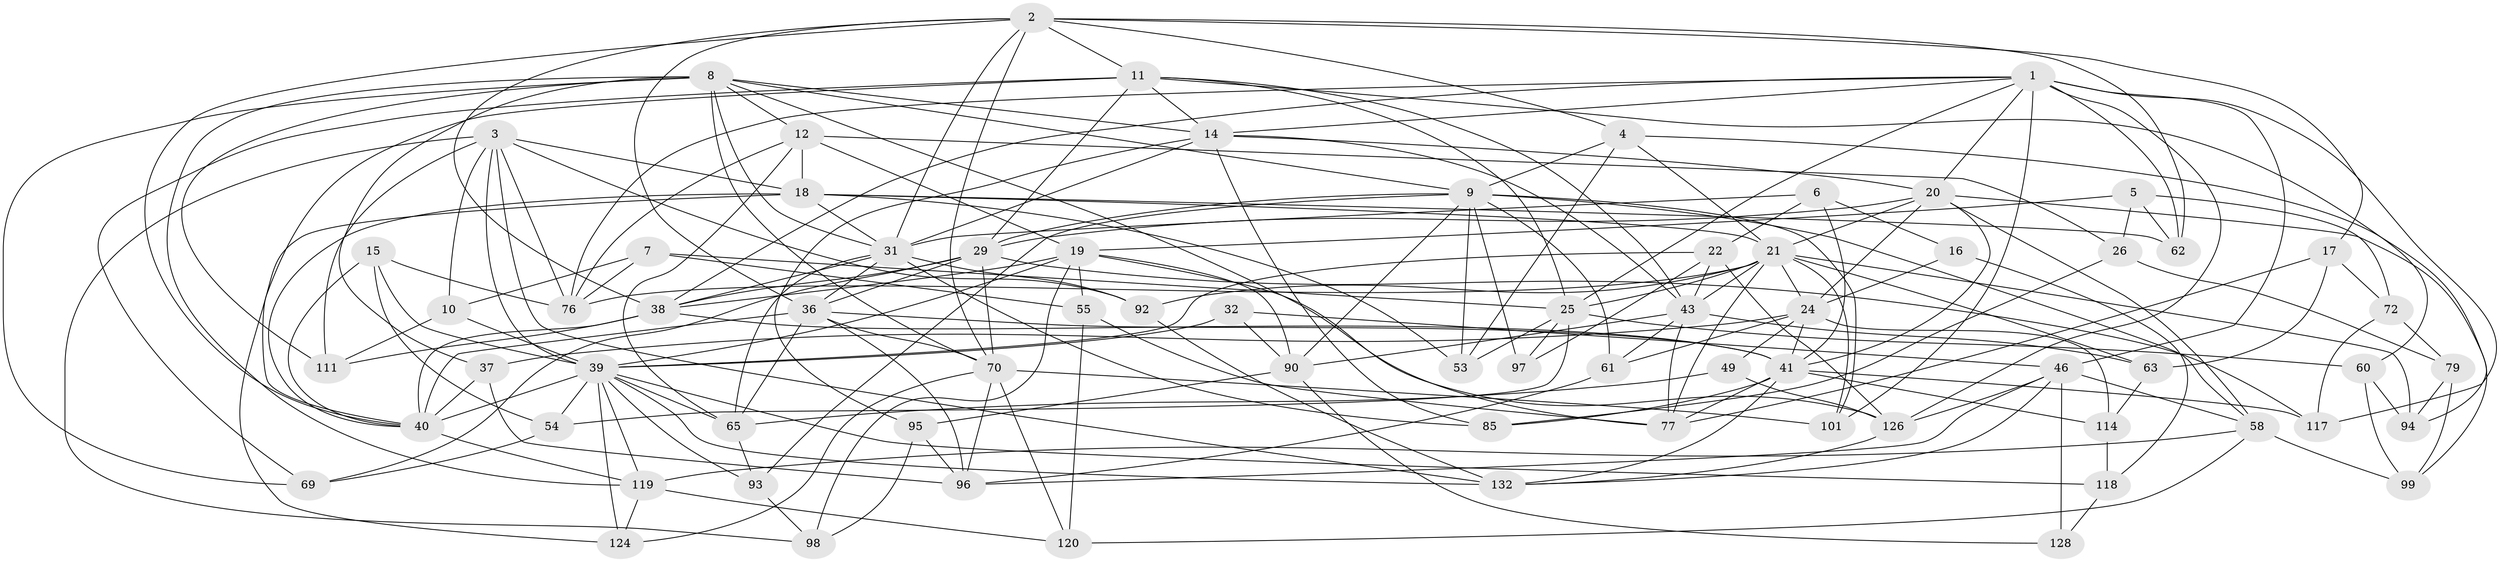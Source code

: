 // original degree distribution, {4: 1.0}
// Generated by graph-tools (version 1.1) at 2025/16/03/09/25 04:16:12]
// undirected, 72 vertices, 209 edges
graph export_dot {
graph [start="1"]
  node [color=gray90,style=filled];
  1 [super="+64+91+23"];
  2 [super="+108+13"];
  3 [super="+48"];
  4 [super="+67"];
  5;
  6;
  7;
  8 [super="+30+71+131"];
  9 [super="+115+42"];
  10;
  11 [super="+80+122"];
  12 [super="+127"];
  14 [super="+89+129"];
  15;
  16;
  17;
  18 [super="+100+33"];
  19 [super="+57+47"];
  20 [super="+51+137"];
  21 [super="+102+88+87"];
  22 [super="+28"];
  24 [super="+34+78"];
  25 [super="+27"];
  26;
  29 [super="+35"];
  31 [super="+83+130"];
  32;
  36 [super="+59+68"];
  37;
  38 [super="+75+81"];
  39 [super="+66+86+56"];
  40 [super="+104+52"];
  41 [super="+142+50"];
  43 [super="+136+45"];
  46 [super="+103+138"];
  49;
  53;
  54;
  55;
  58 [super="+106"];
  60;
  61;
  62;
  63;
  65 [super="+73"];
  69;
  70 [super="+82"];
  72;
  76 [super="+134"];
  77 [super="+133"];
  79;
  85;
  90 [super="+110"];
  92;
  93;
  94;
  95;
  96 [super="+112"];
  97;
  98;
  99;
  101;
  111;
  114;
  117;
  118;
  119 [super="+121"];
  120;
  124;
  126 [super="+141"];
  128;
  132 [super="+139"];
  1 -- 126;
  1 -- 101;
  1 -- 117;
  1 -- 76;
  1 -- 20;
  1 -- 38;
  1 -- 46;
  1 -- 25;
  1 -- 62;
  1 -- 14;
  2 -- 62;
  2 -- 40;
  2 -- 38;
  2 -- 4 [weight=2];
  2 -- 17;
  2 -- 36;
  2 -- 31;
  2 -- 11;
  2 -- 70;
  3 -- 111;
  3 -- 76;
  3 -- 98;
  3 -- 132;
  3 -- 10;
  3 -- 92;
  3 -- 18;
  3 -- 39;
  4 -- 53;
  4 -- 21;
  4 -- 9;
  4 -- 94;
  5 -- 62;
  5 -- 26;
  5 -- 72;
  5 -- 19;
  6 -- 16;
  6 -- 22;
  6 -- 41;
  6 -- 31;
  7 -- 10;
  7 -- 55;
  7 -- 25;
  7 -- 76;
  8 -- 12;
  8 -- 70;
  8 -- 14;
  8 -- 119;
  8 -- 37;
  8 -- 69;
  8 -- 9;
  8 -- 31;
  8 -- 77;
  8 -- 111;
  9 -- 90;
  9 -- 101;
  9 -- 29;
  9 -- 97;
  9 -- 61;
  9 -- 53;
  9 -- 58;
  9 -- 93;
  10 -- 111;
  10 -- 39;
  11 -- 60;
  11 -- 40;
  11 -- 69;
  11 -- 43;
  11 -- 14;
  11 -- 29;
  11 -- 25;
  12 -- 76;
  12 -- 26;
  12 -- 65;
  12 -- 18;
  12 -- 19;
  14 -- 85;
  14 -- 95;
  14 -- 31;
  14 -- 43;
  14 -- 20;
  15 -- 76;
  15 -- 54;
  15 -- 40;
  15 -- 39;
  16 -- 24 [weight=2];
  16 -- 118;
  17 -- 72;
  17 -- 63;
  17 -- 77;
  18 -- 53;
  18 -- 21;
  18 -- 40;
  18 -- 62;
  18 -- 31;
  18 -- 124;
  19 -- 126;
  19 -- 38;
  19 -- 55;
  19 -- 39;
  19 -- 98;
  19 -- 90;
  20 -- 99;
  20 -- 29;
  20 -- 41;
  20 -- 58;
  20 -- 21;
  20 -- 24;
  21 -- 43;
  21 -- 94;
  21 -- 92;
  21 -- 63;
  21 -- 77;
  21 -- 101;
  21 -- 25;
  21 -- 76;
  21 -- 24;
  22 -- 97 [weight=2];
  22 -- 126;
  22 -- 43;
  22 -- 39;
  24 -- 49 [weight=2];
  24 -- 114;
  24 -- 37;
  24 -- 61;
  24 -- 41;
  25 -- 97;
  25 -- 53;
  25 -- 54;
  25 -- 60;
  26 -- 85;
  26 -- 79;
  29 -- 38;
  29 -- 36;
  29 -- 69;
  29 -- 117;
  29 -- 70;
  31 -- 36;
  31 -- 85;
  31 -- 92;
  31 -- 65;
  31 -- 38;
  32 -- 39 [weight=2];
  32 -- 90;
  32 -- 46;
  36 -- 70;
  36 -- 96;
  36 -- 40;
  36 -- 65;
  36 -- 41;
  37 -- 40;
  37 -- 96;
  38 -- 41;
  38 -- 40;
  38 -- 111;
  39 -- 118;
  39 -- 65;
  39 -- 132;
  39 -- 40 [weight=2];
  39 -- 119;
  39 -- 124;
  39 -- 93;
  39 -- 54;
  40 -- 119;
  41 -- 114;
  41 -- 77;
  41 -- 117;
  41 -- 132;
  41 -- 85;
  43 -- 90;
  43 -- 77;
  43 -- 61;
  43 -- 63;
  46 -- 128 [weight=2];
  46 -- 58;
  46 -- 126;
  46 -- 96;
  46 -- 132;
  49 -- 65;
  49 -- 126;
  54 -- 69;
  55 -- 77;
  55 -- 120;
  58 -- 120;
  58 -- 99;
  58 -- 119;
  60 -- 94;
  60 -- 99;
  61 -- 96;
  63 -- 114;
  65 -- 93;
  70 -- 96;
  70 -- 101;
  70 -- 120;
  70 -- 124;
  72 -- 117;
  72 -- 79;
  79 -- 99;
  79 -- 94;
  90 -- 95;
  90 -- 128;
  92 -- 132;
  93 -- 98;
  95 -- 98;
  95 -- 96;
  114 -- 118;
  118 -- 128;
  119 -- 120;
  119 -- 124;
  126 -- 132;
}
